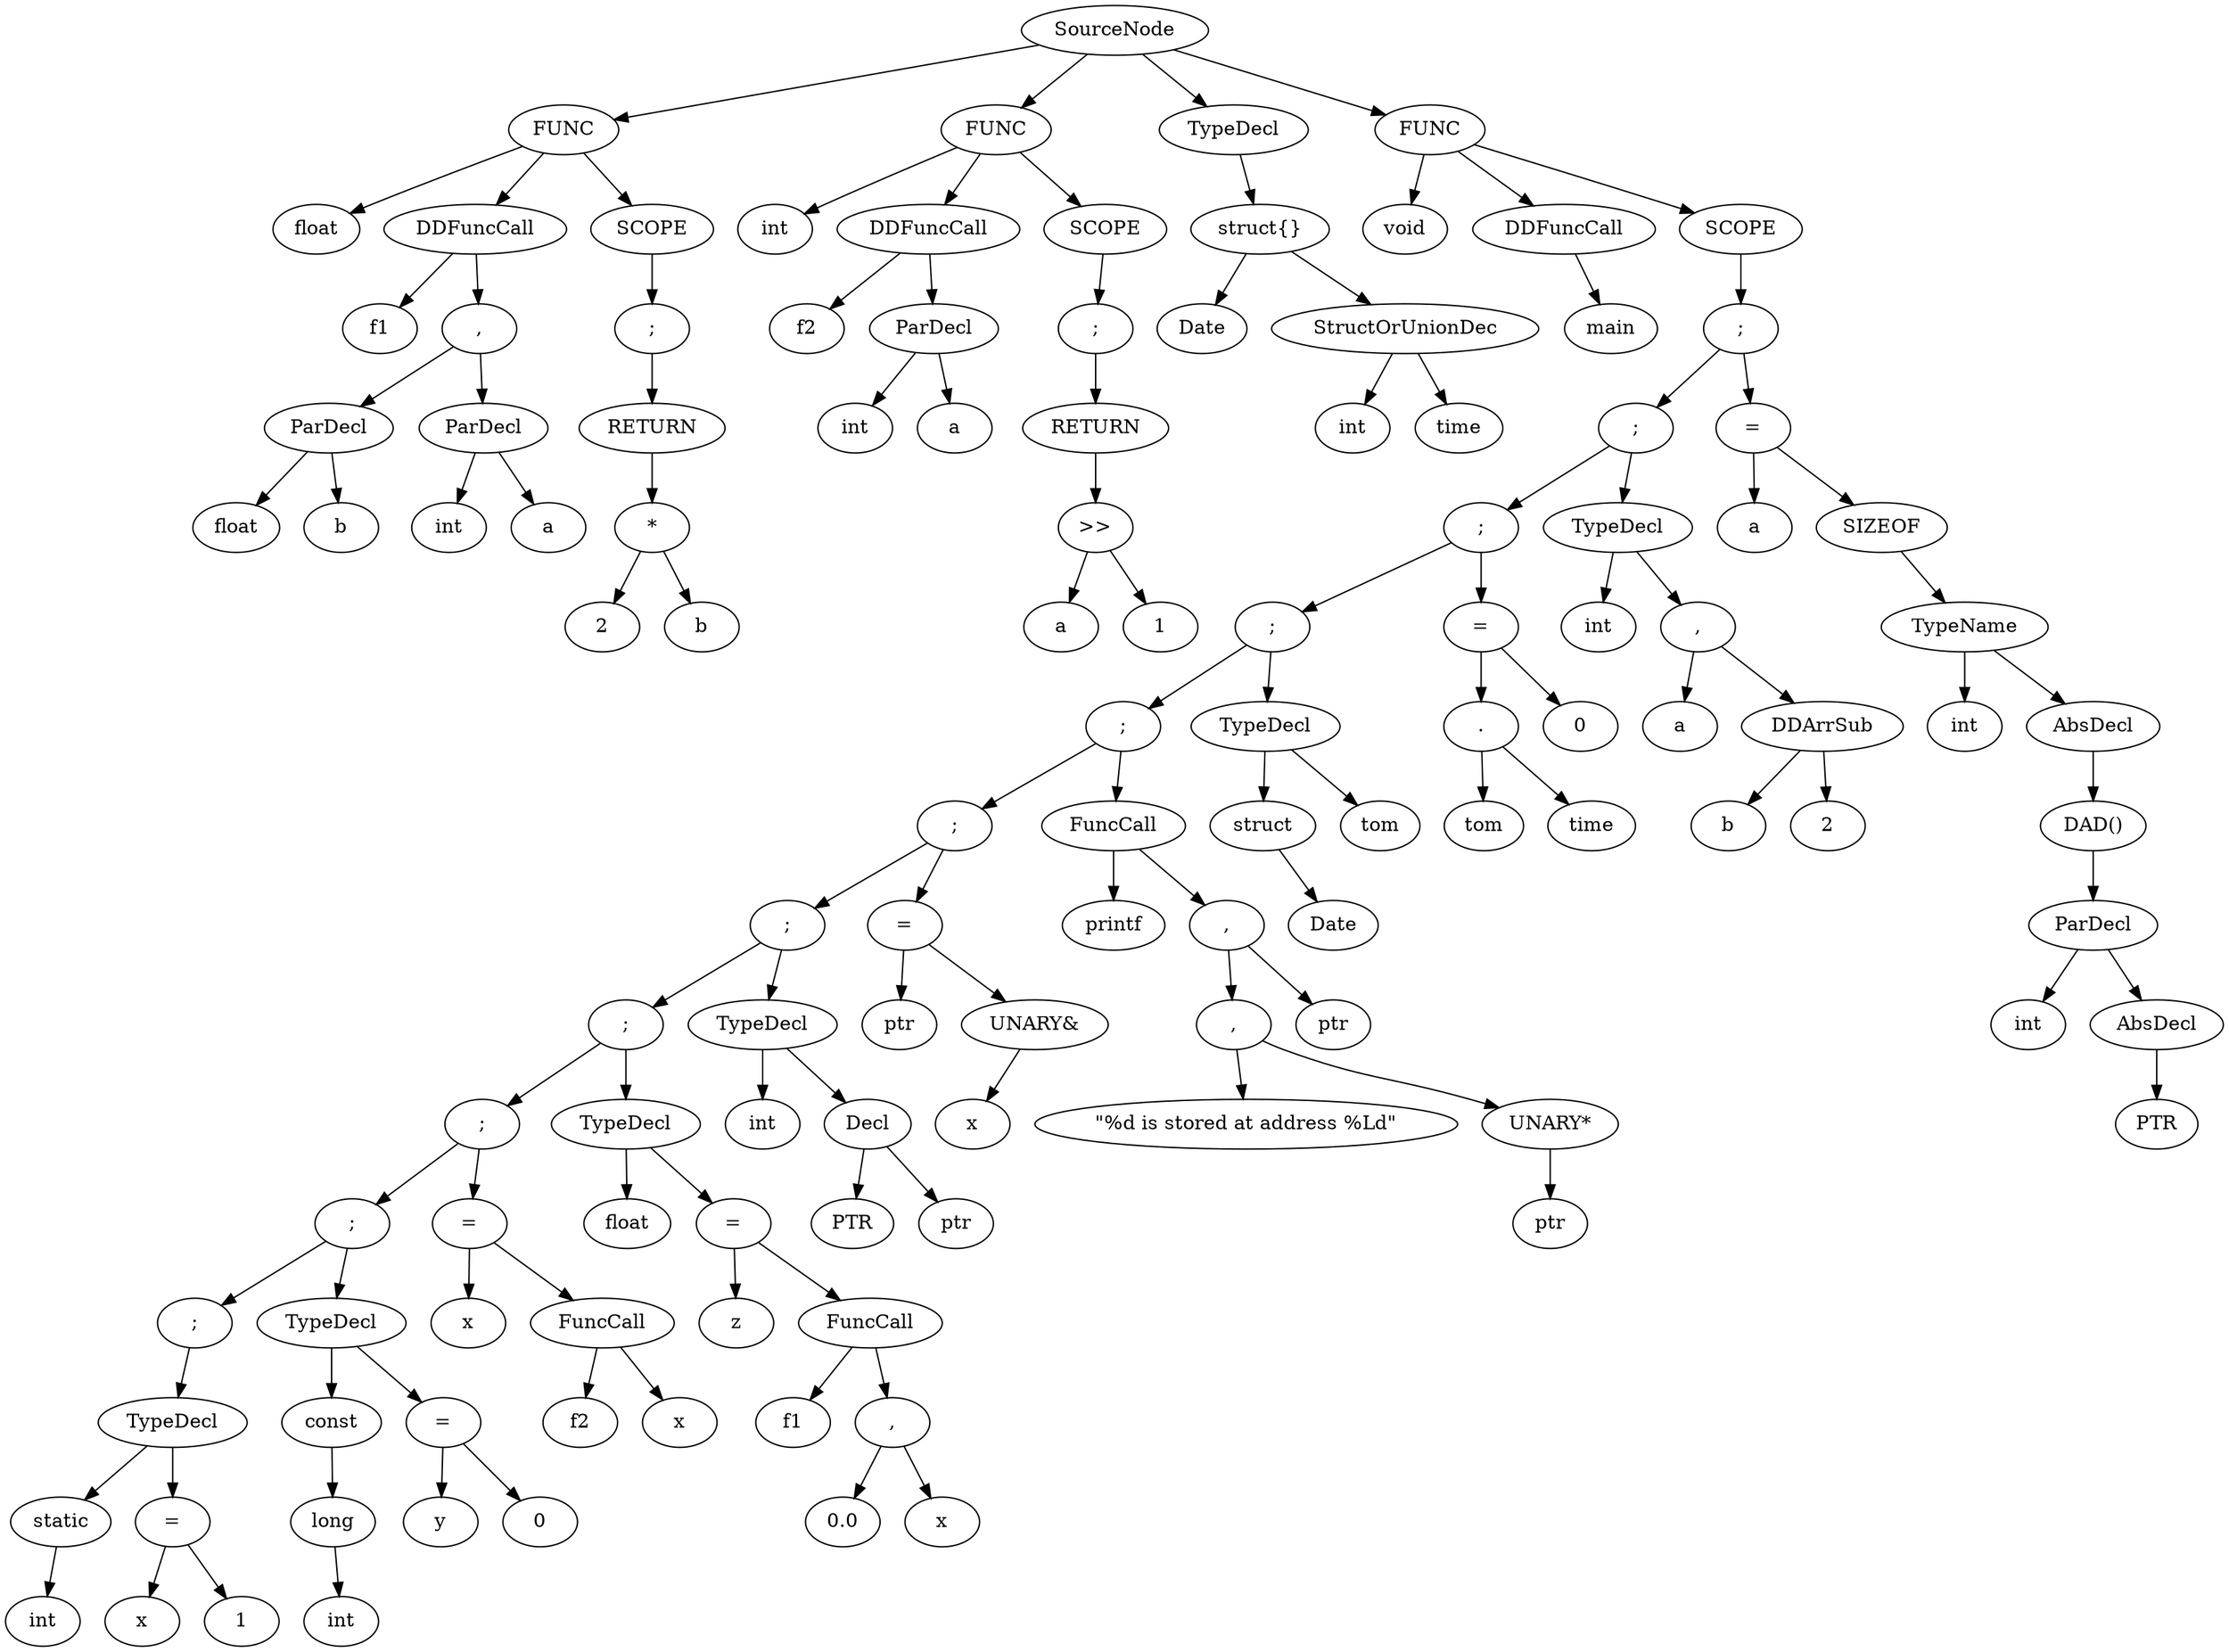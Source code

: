 digraph "" {
	graph [bb="0,0,0,0"];
	node [label="\N"];
	{
		graph [rank=same];
		2	[label=float];
		3	[label=b];
		2 -> 3	[style=invis];
	}
	{
		graph [rank=same];
		5	[label=int];
		6	[label=a];
		5 -> 6	[style=invis];
	}
	{
		graph [rank=same];
		4	[label=ParDecl];
		7	[label=ParDecl];
		4 -> 7	[style=invis];
	}
	{
		graph [rank=same];
		1	[label=f1];
		8	[label=","];
		1 -> 8	[style=invis];
	}
	{
		graph [rank=same];
		10	[label=2];
		11	[label=b];
		10 -> 11	[style=invis];
	}
	{
		graph [rank=same];
		0	[label=float];
		9	[label=DDFuncCall];
		0 -> 9	[style=invis];
		15	[label=SCOPE];
		9 -> 15	[style=invis];
	}
	{
		graph [rank=same];
		19	[label=int];
		20	[label=a];
		19 -> 20	[style=invis];
	}
	{
		graph [rank=same];
		18	[label=f2];
		21	[label=ParDecl];
		18 -> 21	[style=invis];
	}
	{
		graph [rank=same];
		23	[label=a];
		24	[label=1];
		23 -> 24	[style=invis];
	}
	{
		graph [rank=same];
		17	[label=int];
		22	[label=DDFuncCall];
		17 -> 22	[style=invis];
		28	[label=SCOPE];
		22 -> 28	[style=invis];
	}
	{
		graph [rank=same];
		31	[label=int];
		32	[label=time];
		31 -> 32	[style=invis];
	}
	{
		graph [rank=same];
		33	[label=StructOrUnionDec];
		34	[label=Date];
		34 -> 33	[style=invis];
	}
	{
		graph [rank=same];
		41	[label=x];
		42	[label=1];
		41 -> 42	[style=invis];
	}
	{
		graph [rank=same];
		39	[label=static];
		43	[label="="];
		39 -> 43	[style=invis];
	}
	{
		graph [rank=same];
		49	[label=y];
		50	[label=0];
		49 -> 50	[style=invis];
	}
	{
		graph [rank=same];
		46	[label=const];
		51	[label="="];
		46 -> 51	[style=invis];
	}
	{
		graph [rank=same];
		45	[label=";"];
		52	[label=TypeDecl];
		45 -> 52	[style=invis];
	}
	{
		graph [rank=same];
		56	[label=f2];
		57	[label=x];
		56 -> 57	[style=invis];
	}
	{
		graph [rank=same];
		54	[label=x];
		58	[label=FuncCall];
		54 -> 58	[style=invis];
	}
	{
		graph [rank=same];
		53	[label=";"];
		55	[label="="];
		53 -> 55	[style=invis];
	}
	{
		graph [rank=same];
		63	[label=0.0];
		64	[label=x];
		63 -> 64	[style=invis];
	}
	{
		graph [rank=same];
		62	[label=f1];
		65	[label=","];
		62 -> 65	[style=invis];
	}
	{
		graph [rank=same];
		61	[label=z];
		66	[label=FuncCall];
		61 -> 66	[style=invis];
	}
	{
		graph [rank=same];
		60	[label=float];
		67	[label="="];
		60 -> 67	[style=invis];
	}
	{
		graph [rank=same];
		59	[label=";"];
		68	[label=TypeDecl];
		59 -> 68	[style=invis];
	}
	{
		graph [rank=same];
		71	[label=PTR];
		72	[label=ptr];
		71 -> 72	[style=invis];
	}
	{
		graph [rank=same];
		70	[label=int];
		73	[label=Decl];
		70 -> 73	[style=invis];
	}
	{
		graph [rank=same];
		69	[label=";"];
		74	[label=TypeDecl];
		69 -> 74	[style=invis];
	}
	{
		graph [rank=same];
		76	[label=ptr];
		78	[label="UNARY&"];
		76 -> 78	[style=invis];
	}
	{
		graph [rank=same];
		75	[label=";"];
		77	[label="="];
		75 -> 77	[style=invis];
	}
	{
		graph [rank=same];
		82	[label="\"%d is stored at address %Ld\""];
		83	[label="UNARY*"];
		82 -> 83	[style=invis];
	}
	{
		graph [rank=same];
		85	[label=","];
		86	[label=ptr];
		85 -> 86	[style=invis];
	}
	{
		graph [rank=same];
		81	[label=printf];
		87	[label=","];
		81 -> 87	[style=invis];
	}
	{
		graph [rank=same];
		80	[label=";"];
		88	[label=FuncCall];
		80 -> 88	[style=invis];
	}
	{
		graph [rank=same];
		90	[label=struct];
		92	[label=tom];
		90 -> 92	[style=invis];
	}
	{
		graph [rank=same];
		89	[label=";"];
		93	[label=TypeDecl];
		89 -> 93	[style=invis];
	}
	{
		graph [rank=same];
		95	[label=tom];
		97	[label=time];
		95 -> 97	[style=invis];
	}
	{
		graph [rank=same];
		96	[label="."];
		99	[label=0];
		96 -> 99	[style=invis];
	}
	{
		graph [rank=same];
		94	[label=";"];
		98	[label="="];
		94 -> 98	[style=invis];
	}
	{
		graph [rank=same];
		103	[label=b];
		104	[label=2];
		103 -> 104	[style=invis];
	}
	{
		graph [rank=same];
		102	[label=a];
		105	[label=DDArrSub];
		102 -> 105	[style=invis];
	}
	{
		graph [rank=same];
		101	[label=int];
		106	[label=","];
		101 -> 106	[style=invis];
	}
	{
		graph [rank=same];
		100	[label=";"];
		107	[label=TypeDecl];
		100 -> 107	[style=invis];
	}
	{
		graph [rank=same];
		112	[label=int];
		114	[label=AbsDecl];
		112 -> 114	[style=invis];
	}
	{
		graph [rank=same];
		111	[label=int];
		117	[label=AbsDecl];
		111 -> 117	[style=invis];
	}
	{
		graph [rank=same];
		109	[label=a];
		119	[label=SIZEOF];
		109 -> 119	[style=invis];
	}
	{
		graph [rank=same];
		108	[label=";"];
		110	[label="="];
		108 -> 110	[style=invis];
	}
	{
		graph [rank=same];
		36	[label=void];
		38	[label=DDFuncCall];
		36 -> 38	[style=invis];
		121	[label=SCOPE];
		38 -> 121	[style=invis];
	}
	4 -> 2;
	4 -> 3;
	7 -> 5;
	7 -> 6;
	8 -> 4;
	8 -> 7;
	9 -> 1;
	9 -> 8;
	12	[label="*"];
	12 -> 10;
	12 -> 11;
	13	[label=RETURN];
	13 -> 12;
	14	[label=";"];
	14 -> 13;
	15 -> 14;
	16	[label=FUNC];
	16 -> 0;
	16 -> 9;
	16 -> 15;
	SourceNode -> 16;
	29	[label=FUNC];
	SourceNode -> 29;
	35	[label=TypeDecl];
	SourceNode -> 35;
	122	[label=FUNC];
	SourceNode -> 122;
	21 -> 19;
	21 -> 20;
	22 -> 18;
	22 -> 21;
	25	[label=">>"];
	25 -> 23;
	25 -> 24;
	26	[label=RETURN];
	26 -> 25;
	27	[label=";"];
	27 -> 26;
	28 -> 27;
	29 -> 17;
	29 -> 22;
	29 -> 28;
	30	[label="struct{}"];
	30 -> 33;
	30 -> 34;
	33 -> 31;
	33 -> 32;
	35 -> 30;
	37	[label=main];
	38 -> 37;
	40	[label=int];
	39 -> 40;
	43 -> 41;
	43 -> 42;
	44	[label=TypeDecl];
	44 -> 39;
	44 -> 43;
	45 -> 44;
	47	[label=long];
	46 -> 47;
	48	[label=int];
	47 -> 48;
	51 -> 49;
	51 -> 50;
	52 -> 46;
	52 -> 51;
	53 -> 45;
	53 -> 52;
	55 -> 54;
	55 -> 58;
	58 -> 56;
	58 -> 57;
	59 -> 53;
	59 -> 55;
	65 -> 63;
	65 -> 64;
	66 -> 62;
	66 -> 65;
	67 -> 61;
	67 -> 66;
	68 -> 60;
	68 -> 67;
	69 -> 59;
	69 -> 68;
	73 -> 71;
	73 -> 72;
	74 -> 70;
	74 -> 73;
	75 -> 69;
	75 -> 74;
	77 -> 76;
	77 -> 78;
	79	[label=x];
	78 -> 79;
	80 -> 75;
	80 -> 77;
	84	[label=ptr];
	83 -> 84;
	85 -> 82;
	85 -> 83;
	87 -> 85;
	87 -> 86;
	88 -> 81;
	88 -> 87;
	89 -> 80;
	89 -> 88;
	91	[label=Date];
	90 -> 91;
	93 -> 90;
	93 -> 92;
	94 -> 89;
	94 -> 93;
	96 -> 95;
	96 -> 97;
	98 -> 96;
	98 -> 99;
	100 -> 94;
	100 -> 98;
	105 -> 103;
	105 -> 104;
	106 -> 102;
	106 -> 105;
	107 -> 101;
	107 -> 106;
	108 -> 100;
	108 -> 107;
	110 -> 109;
	110 -> 119;
	113	[label=PTR];
	114 -> 113;
	115	[label=ParDecl];
	115 -> 112;
	115 -> 114;
	116	[label="DAD()"];
	116 -> 115;
	117 -> 116;
	118	[label=TypeName];
	118 -> 111;
	118 -> 117;
	119 -> 118;
	120	[label=";"];
	120 -> 108;
	120 -> 110;
	121 -> 120;
	122 -> 36;
	122 -> 38;
	122 -> 121;
}
